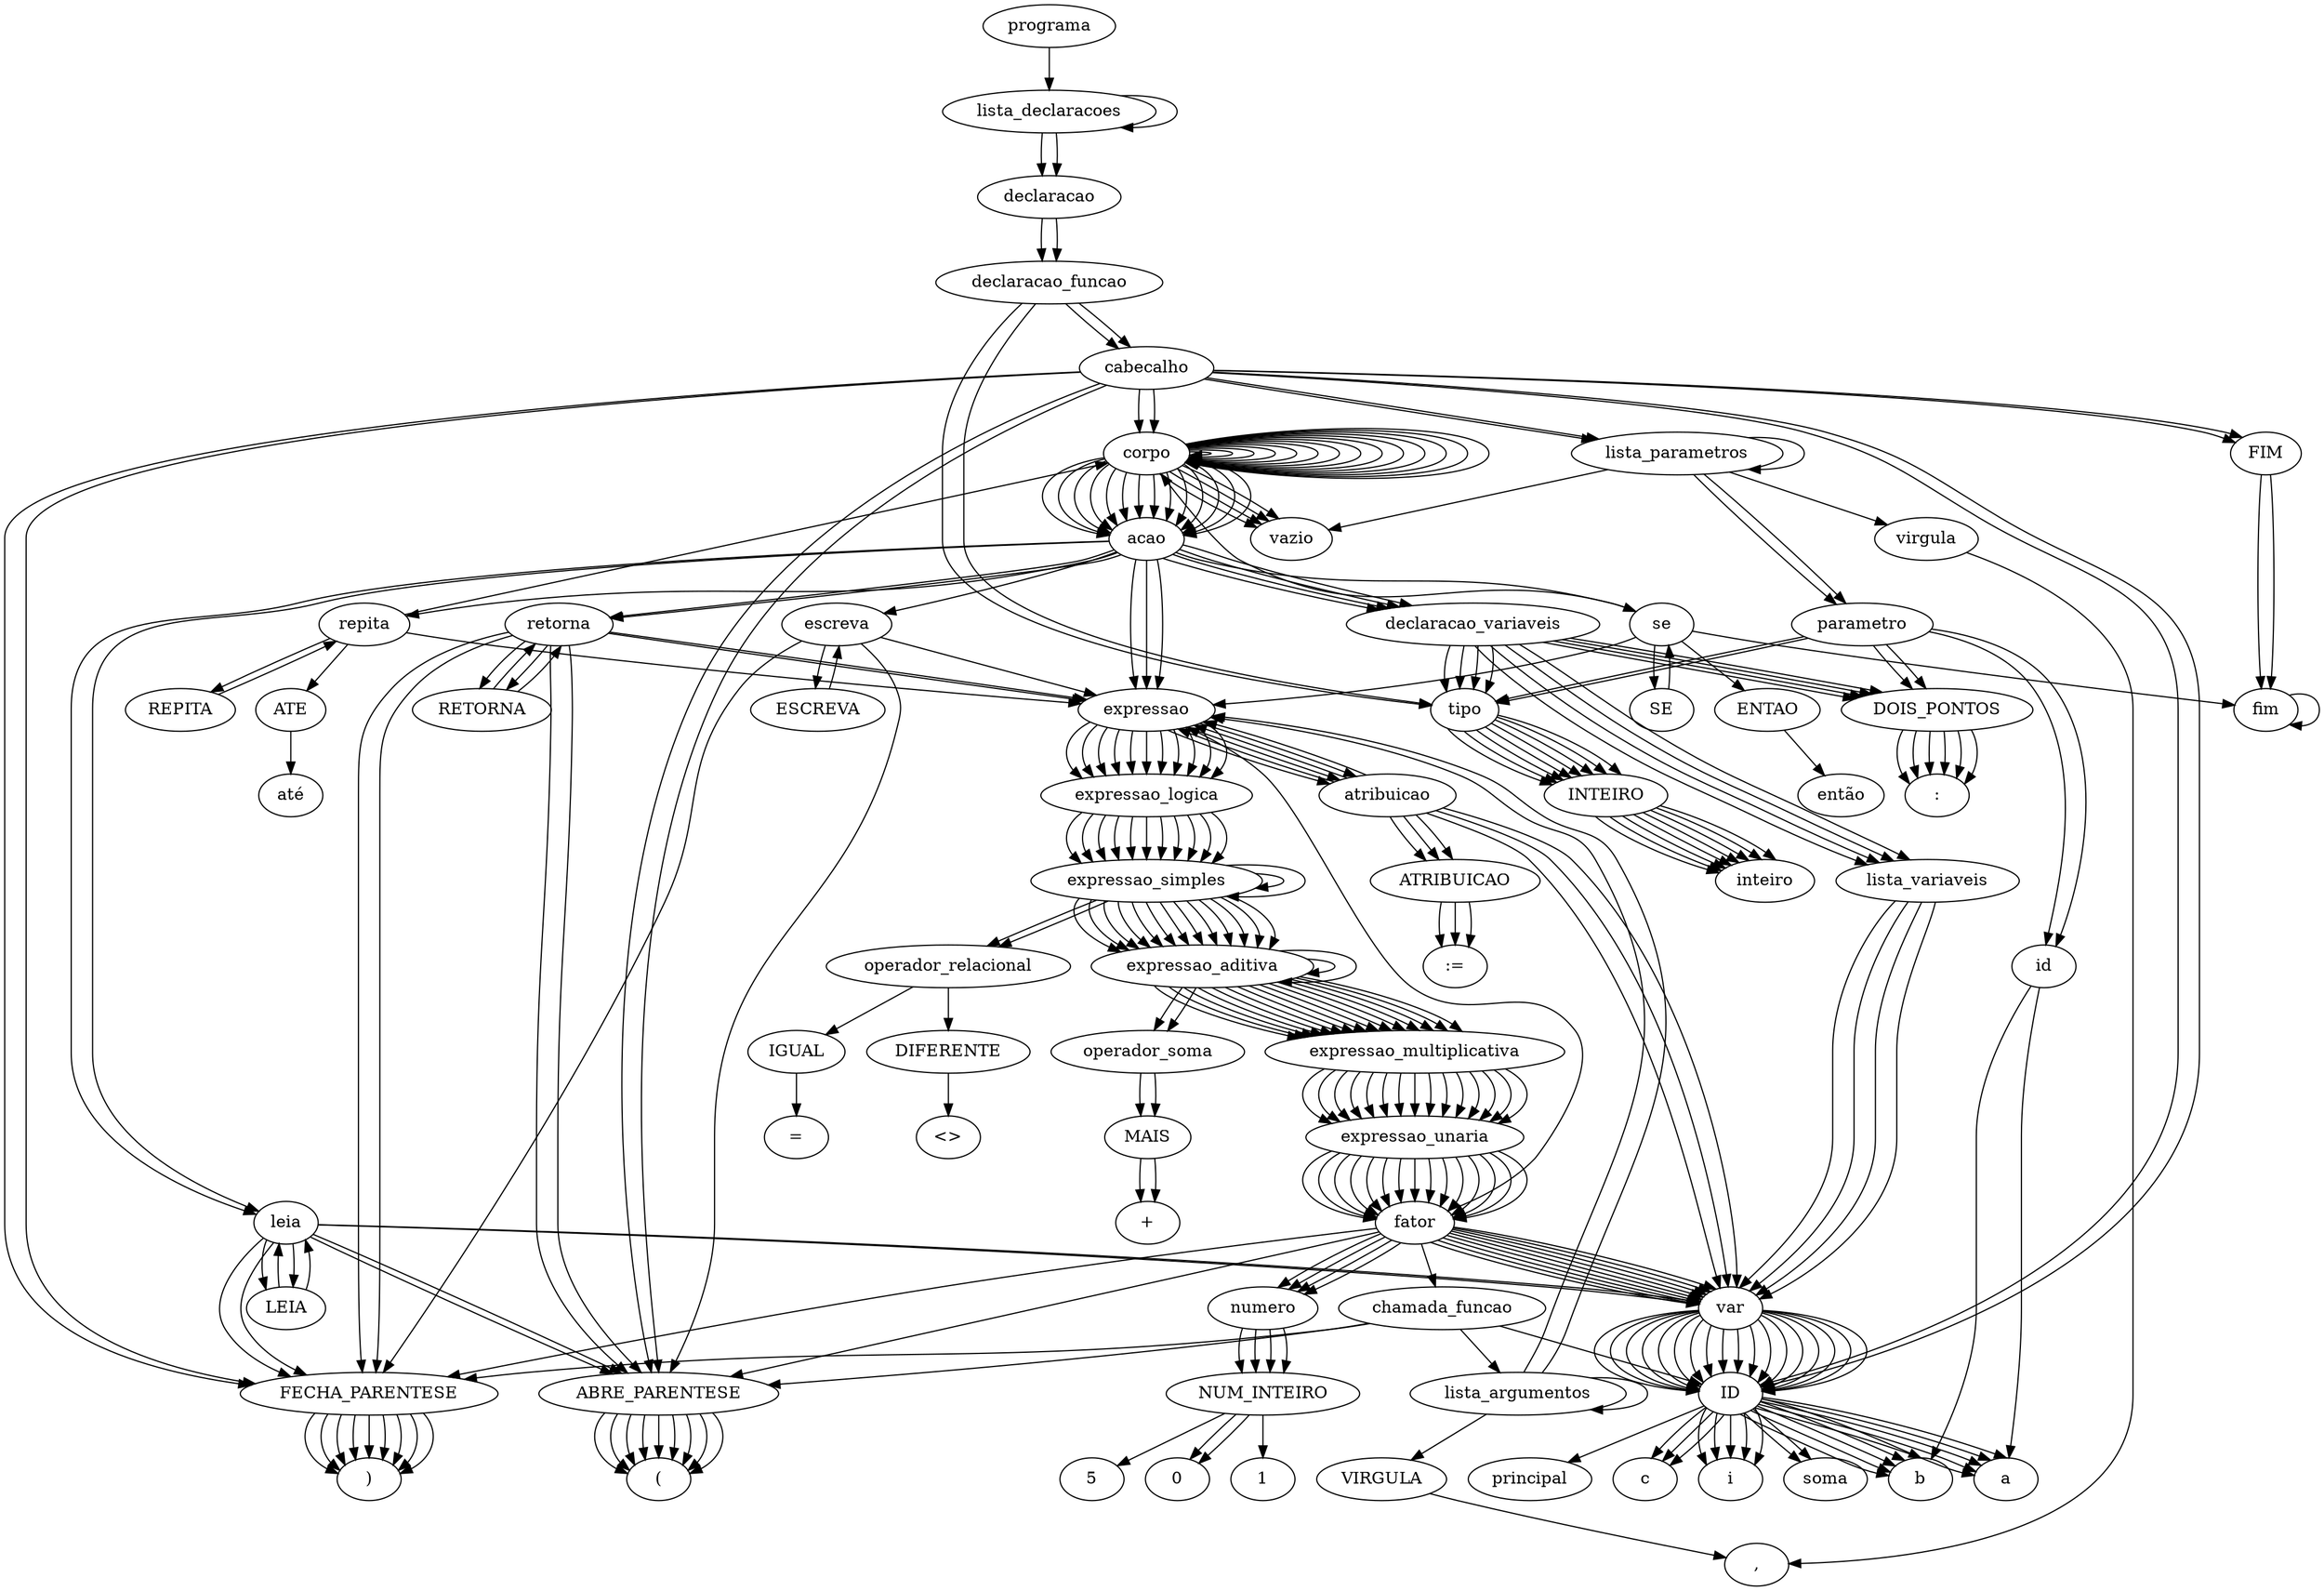 digraph tree {
    "programa";
    "lista_declaracoes";
    "lista_declaracoes";
    "declaracao";
    "declaracao_funcao";
    "tipo";
    "INTEIRO";
    "inteiro";
    "cabecalho";
    "ID";
    "soma";
    "ABRE_PARENTESE";
    "(";
    "lista_parametros";
    "lista_parametros";
    "parametro";
    "tipo";
    "INTEIRO";
    "inteiro";
    "DOIS_PONTOS";
    ":";
    "id";
    "a";
    "virgula";
    ",";
    "parametro";
    "tipo";
    "INTEIRO";
    "inteiro";
    "DOIS_PONTOS";
    ":";
    "id";
    "b";
    "FECHA_PARENTESE";
    ")";
    "corpo";
    "corpo";
    "vazio";
    "acao";
    "retorna";
    "RETORNA";
    "retorna";
    "ABRE_PARENTESE";
    "(";
    "expressao";
    "expressao_logica";
    "expressao_simples";
    "expressao_aditiva";
    "expressao_aditiva";
    "expressao_multiplicativa";
    "expressao_unaria";
    "fator";
    "var";
    "ID";
    "a";
    "operador_soma";
    "MAIS";
    "+";
    "expressao_multiplicativa";
    "expressao_unaria";
    "fator";
    "var";
    "ID";
    "b";
    "FECHA_PARENTESE";
    ")";
    "FIM";
    "fim";
    "declaracao";
    "declaracao_funcao";
    "tipo";
    "INTEIRO";
    "inteiro";
    "cabecalho";
    "ID";
    "principal";
    "ABRE_PARENTESE";
    "(";
    "lista_parametros";
    "vazio";
    "FECHA_PARENTESE";
    ")";
    "corpo";
    "corpo";
    "corpo";
    "corpo";
    "corpo";
    "corpo";
    "corpo";
    "corpo";
    "vazio";
    "acao";
    "declaracao_variaveis";
    "tipo";
    "INTEIRO";
    "inteiro";
    "DOIS_PONTOS";
    ":";
    "lista_variaveis";
    "var";
    "ID";
    "a";
    "acao";
    "declaracao_variaveis";
    "tipo";
    "INTEIRO";
    "inteiro";
    "DOIS_PONTOS";
    ":";
    "lista_variaveis";
    "var";
    "ID";
    "b";
    "acao";
    "declaracao_variaveis";
    "tipo";
    "INTEIRO";
    "inteiro";
    "DOIS_PONTOS";
    ":";
    "lista_variaveis";
    "var";
    "ID";
    "c";
    "acao";
    "declaracao_variaveis";
    "tipo";
    "INTEIRO";
    "inteiro";
    "DOIS_PONTOS";
    ":";
    "lista_variaveis";
    "var";
    "ID";
    "i";
    "acao";
    "expressao";
    "atribuicao";
    "var";
    "ID";
    "i";
    "ATRIBUICAO";
    ":=";
    "expressao";
    "expressao_logica";
    "expressao_simples";
    "expressao_aditiva";
    "expressao_multiplicativa";
    "expressao_unaria";
    "fator";
    "numero";
    "NUM_INTEIRO";
    "0";
    "acao";
    "repita";
    "REPITA";
    "repita";
    "corpo";
    "corpo";
    "corpo";
    "corpo";
    "corpo";
    "corpo";
    "vazio";
    "acao";
    "leia";
    "LEIA";
    "leia";
    "ABRE_PARENTESE";
    "(";
    "var";
    "ID";
    "a";
    "FECHA_PARENTESE";
    ")";
    "acao";
    "leia";
    "LEIA";
    "leia";
    "ABRE_PARENTESE";
    "(";
    "var";
    "ID";
    "b";
    "FECHA_PARENTESE";
    ")";
    "acao";
    "se";
    "SE";
    "se";
    "expressao";
    "expressao_logica";
    "expressao_simples";
    "expressao_aditiva";
    "expressao_multiplicativa";
    "expressao_unaria";
    "fator";
    "ABRE_PARENTESE";
    "(";
    "expressao";
    "expressao_logica";
    "expressao_simples";
    "expressao_simples";
    "expressao_aditiva";
    "expressao_multiplicativa";
    "expressao_unaria";
    "fator";
    "var";
    "ID";
    "a";
    "operador_relacional";
    "DIFERENTE";
    "<>";
    "expressao_aditiva";
    "expressao_multiplicativa";
    "expressao_unaria";
    "fator";
    "var";
    "ID";
    "b";
    "FECHA_PARENTESE";
    ")";
    "ENTAO";
    "então";
    "corpo";
    "corpo";
    "vazio";
    "acao";
    "expressao";
    "atribuicao";
    "var";
    "ID";
    "c";
    "ATRIBUICAO";
    ":=";
    "expressao";
    "expressao_logica";
    "expressao_simples";
    "expressao_aditiva";
    "expressao_multiplicativa";
    "expressao_unaria";
    "fator";
    "chamada_funcao";
    "ID";
    "soma";
    "ABRE_PARENTESE";
    "(";
    "lista_argumentos";
    "lista_argumentos";
    "expressao";
    "expressao_logica";
    "expressao_simples";
    "expressao_aditiva";
    "expressao_multiplicativa";
    "expressao_unaria";
    "fator";
    "var";
    "ID";
    "a";
    "VIRGULA";
    ",";
    "expressao";
    "expressao_logica";
    "expressao_simples";
    "expressao_aditiva";
    "expressao_multiplicativa";
    "expressao_unaria";
    "fator";
    "var";
    "ID";
    "b";
    "FECHA_PARENTESE";
    ")";
    "fim";
    "fim";
    "acao";
    "escreva";
    "ESCREVA";
    "escreva";
    "ABRE_PARENTESE";
    "(";
    "expressao";
    "expressao_logica";
    "expressao_simples";
    "expressao_aditiva";
    "expressao_multiplicativa";
    "expressao_unaria";
    "fator";
    "var";
    "ID";
    "c";
    "FECHA_PARENTESE";
    ")";
    "acao";
    "expressao";
    "atribuicao";
    "var";
    "ID";
    "i";
    "ATRIBUICAO";
    ":=";
    "expressao";
    "expressao_logica";
    "expressao_simples";
    "expressao_aditiva";
    "expressao_aditiva";
    "expressao_multiplicativa";
    "expressao_unaria";
    "fator";
    "var";
    "ID";
    "i";
    "operador_soma";
    "MAIS";
    "+";
    "expressao_multiplicativa";
    "expressao_unaria";
    "fator";
    "numero";
    "NUM_INTEIRO";
    "1";
    "ATE";
    "até";
    "expressao";
    "expressao_logica";
    "expressao_simples";
    "expressao_simples";
    "expressao_aditiva";
    "expressao_multiplicativa";
    "expressao_unaria";
    "fator";
    "var";
    "ID";
    "i";
    "operador_relacional";
    "IGUAL";
    "=";
    "expressao_aditiva";
    "expressao_multiplicativa";
    "expressao_unaria";
    "fator";
    "numero";
    "NUM_INTEIRO";
    "5";
    "acao";
    "retorna";
    "RETORNA";
    "retorna";
    "ABRE_PARENTESE";
    "(";
    "expressao";
    "expressao_logica";
    "expressao_simples";
    "expressao_aditiva";
    "expressao_multiplicativa";
    "expressao_unaria";
    "fator";
    "numero";
    "NUM_INTEIRO";
    "0";
    "FECHA_PARENTESE";
    ")";
    "FIM";
    "fim";
    "programa" -> "lista_declaracoes";
    "lista_declaracoes" -> "lista_declaracoes";
    "lista_declaracoes" -> "declaracao";
    "lista_declaracoes" -> "declaracao";
    "declaracao" -> "declaracao_funcao";
    "declaracao_funcao" -> "tipo";
    "declaracao_funcao" -> "cabecalho";
    "tipo" -> "INTEIRO";
    "INTEIRO" -> "inteiro";
    "cabecalho" -> "ID";
    "cabecalho" -> "ABRE_PARENTESE";
    "cabecalho" -> "lista_parametros";
    "cabecalho" -> "FECHA_PARENTESE";
    "cabecalho" -> "corpo";
    "cabecalho" -> "FIM";
    "ID" -> "soma";
    "ABRE_PARENTESE" -> "(";
    "lista_parametros" -> "lista_parametros";
    "lista_parametros" -> "virgula";
    "lista_parametros" -> "parametro";
    "lista_parametros" -> "parametro";
    "parametro" -> "tipo";
    "parametro" -> "DOIS_PONTOS";
    "parametro" -> "id";
    "tipo" -> "INTEIRO";
    "INTEIRO" -> "inteiro";
    "DOIS_PONTOS" -> ":";
    "id" -> "a";
    "virgula" -> ",";
    "parametro" -> "tipo";
    "parametro" -> "DOIS_PONTOS";
    "parametro" -> "id";
    "tipo" -> "INTEIRO";
    "INTEIRO" -> "inteiro";
    "DOIS_PONTOS" -> ":";
    "id" -> "b";
    "FECHA_PARENTESE" -> ")";
    "corpo" -> "corpo";
    "corpo" -> "acao";
    "corpo" -> "vazio";
    "acao" -> "retorna";
    "retorna" -> "RETORNA";
    "retorna" -> "ABRE_PARENTESE";
    "retorna" -> "expressao";
    "retorna" -> "FECHA_PARENTESE";
    "RETORNA" -> "retorna";
    "ABRE_PARENTESE" -> "(";
    "expressao" -> "expressao_logica";
    "expressao_logica" -> "expressao_simples";
    "expressao_simples" -> "expressao_aditiva";
    "expressao_aditiva" -> "expressao_aditiva";
    "expressao_aditiva" -> "operador_soma";
    "expressao_aditiva" -> "expressao_multiplicativa";
    "expressao_aditiva" -> "expressao_multiplicativa";
    "expressao_multiplicativa" -> "expressao_unaria";
    "expressao_unaria" -> "fator";
    "fator" -> "var";
    "var" -> "ID";
    "ID" -> "a";
    "operador_soma" -> "MAIS";
    "MAIS" -> "+";
    "expressao_multiplicativa" -> "expressao_unaria";
    "expressao_unaria" -> "fator";
    "fator" -> "var";
    "var" -> "ID";
    "ID" -> "b";
    "FECHA_PARENTESE" -> ")";
    "FIM" -> "fim";
    "declaracao" -> "declaracao_funcao";
    "declaracao_funcao" -> "tipo";
    "declaracao_funcao" -> "cabecalho";
    "tipo" -> "INTEIRO";
    "INTEIRO" -> "inteiro";
    "cabecalho" -> "ID";
    "cabecalho" -> "ABRE_PARENTESE";
    "cabecalho" -> "lista_parametros";
    "cabecalho" -> "FECHA_PARENTESE";
    "cabecalho" -> "corpo";
    "cabecalho" -> "FIM";
    "ID" -> "principal";
    "ABRE_PARENTESE" -> "(";
    "lista_parametros" -> "vazio";
    "FECHA_PARENTESE" -> ")";
    "corpo" -> "corpo";
    "corpo" -> "acao";
    "corpo" -> "corpo";
    "corpo" -> "acao";
    "corpo" -> "corpo";
    "corpo" -> "acao";
    "corpo" -> "corpo";
    "corpo" -> "acao";
    "corpo" -> "corpo";
    "corpo" -> "acao";
    "corpo" -> "corpo";
    "corpo" -> "acao";
    "corpo" -> "corpo";
    "corpo" -> "acao";
    "corpo" -> "vazio";
    "acao" -> "declaracao_variaveis";
    "declaracao_variaveis" -> "tipo";
    "declaracao_variaveis" -> "DOIS_PONTOS";
    "declaracao_variaveis" -> "lista_variaveis";
    "tipo" -> "INTEIRO";
    "INTEIRO" -> "inteiro";
    "DOIS_PONTOS" -> ":";
    "lista_variaveis" -> "var";
    "var" -> "ID";
    "ID" -> "a";
    "acao" -> "declaracao_variaveis";
    "declaracao_variaveis" -> "tipo";
    "declaracao_variaveis" -> "DOIS_PONTOS";
    "declaracao_variaveis" -> "lista_variaveis";
    "tipo" -> "INTEIRO";
    "INTEIRO" -> "inteiro";
    "DOIS_PONTOS" -> ":";
    "lista_variaveis" -> "var";
    "var" -> "ID";
    "ID" -> "b";
    "acao" -> "declaracao_variaveis";
    "declaracao_variaveis" -> "tipo";
    "declaracao_variaveis" -> "DOIS_PONTOS";
    "declaracao_variaveis" -> "lista_variaveis";
    "tipo" -> "INTEIRO";
    "INTEIRO" -> "inteiro";
    "DOIS_PONTOS" -> ":";
    "lista_variaveis" -> "var";
    "var" -> "ID";
    "ID" -> "c";
    "acao" -> "declaracao_variaveis";
    "declaracao_variaveis" -> "tipo";
    "declaracao_variaveis" -> "DOIS_PONTOS";
    "declaracao_variaveis" -> "lista_variaveis";
    "tipo" -> "INTEIRO";
    "INTEIRO" -> "inteiro";
    "DOIS_PONTOS" -> ":";
    "lista_variaveis" -> "var";
    "var" -> "ID";
    "ID" -> "i";
    "acao" -> "expressao";
    "expressao" -> "atribuicao";
    "atribuicao" -> "var";
    "atribuicao" -> "ATRIBUICAO";
    "atribuicao" -> "expressao";
    "var" -> "ID";
    "ID" -> "i";
    "ATRIBUICAO" -> ":=";
    "expressao" -> "expressao_logica";
    "expressao_logica" -> "expressao_simples";
    "expressao_simples" -> "expressao_aditiva";
    "expressao_aditiva" -> "expressao_multiplicativa";
    "expressao_multiplicativa" -> "expressao_unaria";
    "expressao_unaria" -> "fator";
    "fator" -> "numero";
    "numero" -> "NUM_INTEIRO";
    "NUM_INTEIRO" -> "0";
    "acao" -> "repita";
    "repita" -> "REPITA";
    "repita" -> "corpo";
    "repita" -> "ATE";
    "repita" -> "expressao";
    "REPITA" -> "repita";
    "corpo" -> "corpo";
    "corpo" -> "acao";
    "corpo" -> "corpo";
    "corpo" -> "acao";
    "corpo" -> "corpo";
    "corpo" -> "acao";
    "corpo" -> "corpo";
    "corpo" -> "acao";
    "corpo" -> "corpo";
    "corpo" -> "acao";
    "corpo" -> "vazio";
    "acao" -> "leia";
    "leia" -> "LEIA";
    "leia" -> "ABRE_PARENTESE";
    "leia" -> "var";
    "leia" -> "FECHA_PARENTESE";
    "LEIA" -> "leia";
    "ABRE_PARENTESE" -> "(";
    "var" -> "ID";
    "ID" -> "a";
    "FECHA_PARENTESE" -> ")";
    "acao" -> "leia";
    "leia" -> "LEIA";
    "leia" -> "ABRE_PARENTESE";
    "leia" -> "var";
    "leia" -> "FECHA_PARENTESE";
    "LEIA" -> "leia";
    "ABRE_PARENTESE" -> "(";
    "var" -> "ID";
    "ID" -> "b";
    "FECHA_PARENTESE" -> ")";
    "acao" -> "se";
    "se" -> "SE";
    "se" -> "expressao";
    "se" -> "ENTAO";
    "se" -> "corpo";
    "se" -> "fim";
    "SE" -> "se";
    "expressao" -> "expressao_logica";
    "expressao_logica" -> "expressao_simples";
    "expressao_simples" -> "expressao_aditiva";
    "expressao_aditiva" -> "expressao_multiplicativa";
    "expressao_multiplicativa" -> "expressao_unaria";
    "expressao_unaria" -> "fator";
    "fator" -> "ABRE_PARENTESE";
    "fator" -> "expressao";
    "fator" -> "FECHA_PARENTESE";
    "ABRE_PARENTESE" -> "(";
    "expressao" -> "expressao_logica";
    "expressao_logica" -> "expressao_simples";
    "expressao_simples" -> "expressao_simples";
    "expressao_simples" -> "operador_relacional";
    "expressao_simples" -> "expressao_aditiva";
    "expressao_simples" -> "expressao_aditiva";
    "expressao_aditiva" -> "expressao_multiplicativa";
    "expressao_multiplicativa" -> "expressao_unaria";
    "expressao_unaria" -> "fator";
    "fator" -> "var";
    "var" -> "ID";
    "ID" -> "a";
    "operador_relacional" -> "DIFERENTE";
    "DIFERENTE" -> "<>";
    "expressao_aditiva" -> "expressao_multiplicativa";
    "expressao_multiplicativa" -> "expressao_unaria";
    "expressao_unaria" -> "fator";
    "fator" -> "var";
    "var" -> "ID";
    "ID" -> "b";
    "FECHA_PARENTESE" -> ")";
    "ENTAO" -> "então";
    "corpo" -> "corpo";
    "corpo" -> "acao";
    "corpo" -> "vazio";
    "acao" -> "expressao";
    "expressao" -> "atribuicao";
    "atribuicao" -> "var";
    "atribuicao" -> "ATRIBUICAO";
    "atribuicao" -> "expressao";
    "var" -> "ID";
    "ID" -> "c";
    "ATRIBUICAO" -> ":=";
    "expressao" -> "expressao_logica";
    "expressao_logica" -> "expressao_simples";
    "expressao_simples" -> "expressao_aditiva";
    "expressao_aditiva" -> "expressao_multiplicativa";
    "expressao_multiplicativa" -> "expressao_unaria";
    "expressao_unaria" -> "fator";
    "fator" -> "chamada_funcao";
    "chamada_funcao" -> "ID";
    "chamada_funcao" -> "ABRE_PARENTESE";
    "chamada_funcao" -> "lista_argumentos";
    "chamada_funcao" -> "FECHA_PARENTESE";
    "ID" -> "soma";
    "ABRE_PARENTESE" -> "(";
    "lista_argumentos" -> "lista_argumentos";
    "lista_argumentos" -> "VIRGULA";
    "lista_argumentos" -> "expressao";
    "lista_argumentos" -> "expressao";
    "expressao" -> "expressao_logica";
    "expressao_logica" -> "expressao_simples";
    "expressao_simples" -> "expressao_aditiva";
    "expressao_aditiva" -> "expressao_multiplicativa";
    "expressao_multiplicativa" -> "expressao_unaria";
    "expressao_unaria" -> "fator";
    "fator" -> "var";
    "var" -> "ID";
    "ID" -> "a";
    "VIRGULA" -> ",";
    "expressao" -> "expressao_logica";
    "expressao_logica" -> "expressao_simples";
    "expressao_simples" -> "expressao_aditiva";
    "expressao_aditiva" -> "expressao_multiplicativa";
    "expressao_multiplicativa" -> "expressao_unaria";
    "expressao_unaria" -> "fator";
    "fator" -> "var";
    "var" -> "ID";
    "ID" -> "b";
    "FECHA_PARENTESE" -> ")";
    "fim" -> "fim";
    "acao" -> "escreva";
    "escreva" -> "ESCREVA";
    "escreva" -> "ABRE_PARENTESE";
    "escreva" -> "expressao";
    "escreva" -> "FECHA_PARENTESE";
    "ESCREVA" -> "escreva";
    "ABRE_PARENTESE" -> "(";
    "expressao" -> "expressao_logica";
    "expressao_logica" -> "expressao_simples";
    "expressao_simples" -> "expressao_aditiva";
    "expressao_aditiva" -> "expressao_multiplicativa";
    "expressao_multiplicativa" -> "expressao_unaria";
    "expressao_unaria" -> "fator";
    "fator" -> "var";
    "var" -> "ID";
    "ID" -> "c";
    "FECHA_PARENTESE" -> ")";
    "acao" -> "expressao";
    "expressao" -> "atribuicao";
    "atribuicao" -> "var";
    "atribuicao" -> "ATRIBUICAO";
    "atribuicao" -> "expressao";
    "var" -> "ID";
    "ID" -> "i";
    "ATRIBUICAO" -> ":=";
    "expressao" -> "expressao_logica";
    "expressao_logica" -> "expressao_simples";
    "expressao_simples" -> "expressao_aditiva";
    "expressao_aditiva" -> "expressao_aditiva";
    "expressao_aditiva" -> "operador_soma";
    "expressao_aditiva" -> "expressao_multiplicativa";
    "expressao_aditiva" -> "expressao_multiplicativa";
    "expressao_multiplicativa" -> "expressao_unaria";
    "expressao_unaria" -> "fator";
    "fator" -> "var";
    "var" -> "ID";
    "ID" -> "i";
    "operador_soma" -> "MAIS";
    "MAIS" -> "+";
    "expressao_multiplicativa" -> "expressao_unaria";
    "expressao_unaria" -> "fator";
    "fator" -> "numero";
    "numero" -> "NUM_INTEIRO";
    "NUM_INTEIRO" -> "1";
    "ATE" -> "até";
    "expressao" -> "expressao_logica";
    "expressao_logica" -> "expressao_simples";
    "expressao_simples" -> "expressao_simples";
    "expressao_simples" -> "operador_relacional";
    "expressao_simples" -> "expressao_aditiva";
    "expressao_simples" -> "expressao_aditiva";
    "expressao_aditiva" -> "expressao_multiplicativa";
    "expressao_multiplicativa" -> "expressao_unaria";
    "expressao_unaria" -> "fator";
    "fator" -> "var";
    "var" -> "ID";
    "ID" -> "i";
    "operador_relacional" -> "IGUAL";
    "IGUAL" -> "=";
    "expressao_aditiva" -> "expressao_multiplicativa";
    "expressao_multiplicativa" -> "expressao_unaria";
    "expressao_unaria" -> "fator";
    "fator" -> "numero";
    "numero" -> "NUM_INTEIRO";
    "NUM_INTEIRO" -> "5";
    "acao" -> "retorna";
    "retorna" -> "RETORNA";
    "retorna" -> "ABRE_PARENTESE";
    "retorna" -> "expressao";
    "retorna" -> "FECHA_PARENTESE";
    "RETORNA" -> "retorna";
    "ABRE_PARENTESE" -> "(";
    "expressao" -> "expressao_logica";
    "expressao_logica" -> "expressao_simples";
    "expressao_simples" -> "expressao_aditiva";
    "expressao_aditiva" -> "expressao_multiplicativa";
    "expressao_multiplicativa" -> "expressao_unaria";
    "expressao_unaria" -> "fator";
    "fator" -> "numero";
    "numero" -> "NUM_INTEIRO";
    "NUM_INTEIRO" -> "0";
    "FECHA_PARENTESE" -> ")";
    "FIM" -> "fim";
}

